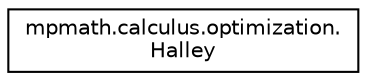 digraph "Graphical Class Hierarchy"
{
 // LATEX_PDF_SIZE
  edge [fontname="Helvetica",fontsize="10",labelfontname="Helvetica",labelfontsize="10"];
  node [fontname="Helvetica",fontsize="10",shape=record];
  rankdir="LR";
  Node0 [label="mpmath.calculus.optimization.\lHalley",height=0.2,width=0.4,color="black", fillcolor="white", style="filled",URL="$classmpmath_1_1calculus_1_1optimization_1_1Halley.html",tooltip=" "];
}
